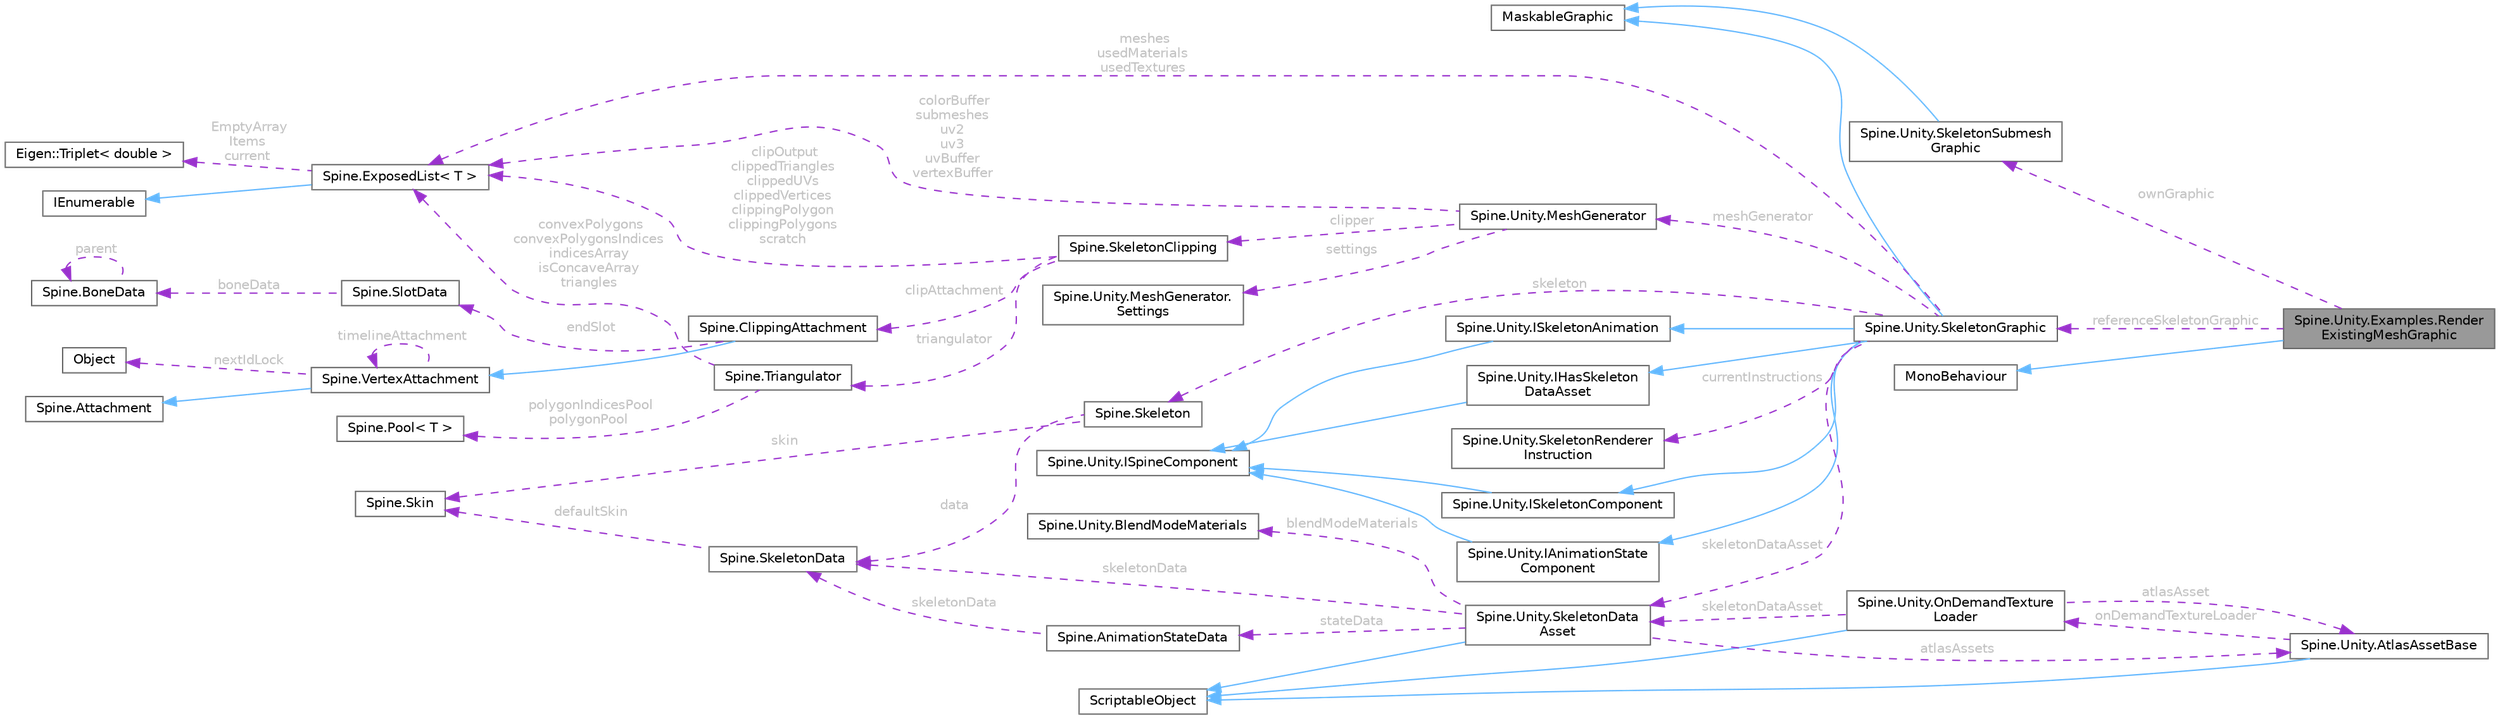 digraph "Spine.Unity.Examples.RenderExistingMeshGraphic"
{
 // LATEX_PDF_SIZE
  bgcolor="transparent";
  edge [fontname=Helvetica,fontsize=10,labelfontname=Helvetica,labelfontsize=10];
  node [fontname=Helvetica,fontsize=10,shape=box,height=0.2,width=0.4];
  rankdir="LR";
  Node1 [id="Node000001",label="Spine.Unity.Examples.Render\lExistingMeshGraphic",height=0.2,width=0.4,color="gray40", fillcolor="grey60", style="filled", fontcolor="black",tooltip=" "];
  Node2 -> Node1 [id="edge50_Node000001_Node000002",dir="back",color="steelblue1",style="solid",tooltip=" "];
  Node2 [id="Node000002",label="MonoBehaviour",height=0.2,width=0.4,color="gray40", fillcolor="white", style="filled",tooltip=" "];
  Node3 -> Node1 [id="edge51_Node000001_Node000003",dir="back",color="darkorchid3",style="dashed",tooltip=" ",label=" referenceSkeletonGraphic",fontcolor="grey" ];
  Node3 [id="Node000003",label="Spine.Unity.SkeletonGraphic",height=0.2,width=0.4,color="gray40", fillcolor="white", style="filled",URL="$class_spine_1_1_unity_1_1_skeleton_graphic.html",tooltip=" "];
  Node4 -> Node3 [id="edge52_Node000003_Node000004",dir="back",color="steelblue1",style="solid",tooltip=" "];
  Node4 [id="Node000004",label="MaskableGraphic",height=0.2,width=0.4,color="gray40", fillcolor="white", style="filled",tooltip=" "];
  Node5 -> Node3 [id="edge53_Node000003_Node000005",dir="back",color="steelblue1",style="solid",tooltip=" "];
  Node5 [id="Node000005",label="Spine.Unity.ISkeletonComponent",height=0.2,width=0.4,color="gray40", fillcolor="white", style="filled",URL="$interface_spine_1_1_unity_1_1_i_skeleton_component.html",tooltip="A Spine-Unity Component that manages a Spine.Skeleton instance, instantiated from a SkeletonDataAsset..."];
  Node6 -> Node5 [id="edge54_Node000005_Node000006",dir="back",color="steelblue1",style="solid",tooltip=" "];
  Node6 [id="Node000006",label="Spine.Unity.ISpineComponent",height=0.2,width=0.4,color="gray40", fillcolor="white", style="filled",URL="$interface_spine_1_1_unity_1_1_i_spine_component.html",tooltip=" "];
  Node7 -> Node3 [id="edge55_Node000003_Node000007",dir="back",color="steelblue1",style="solid",tooltip=" "];
  Node7 [id="Node000007",label="Spine.Unity.IAnimationState\lComponent",height=0.2,width=0.4,color="gray40", fillcolor="white", style="filled",URL="$interface_spine_1_1_unity_1_1_i_animation_state_component.html",tooltip="A Spine-Unity Component that uses a Spine.AnimationState to animate its skeleton."];
  Node6 -> Node7 [id="edge56_Node000007_Node000006",dir="back",color="steelblue1",style="solid",tooltip=" "];
  Node8 -> Node3 [id="edge57_Node000003_Node000008",dir="back",color="steelblue1",style="solid",tooltip=" "];
  Node8 [id="Node000008",label="Spine.Unity.ISkeletonAnimation",height=0.2,width=0.4,color="gray40", fillcolor="white", style="filled",URL="$interface_spine_1_1_unity_1_1_i_skeleton_animation.html",tooltip="A Spine-Unity Component that animates a Skeleton but not necessarily with a Spine...."];
  Node6 -> Node8 [id="edge58_Node000008_Node000006",dir="back",color="steelblue1",style="solid",tooltip=" "];
  Node9 -> Node3 [id="edge59_Node000003_Node000009",dir="back",color="steelblue1",style="solid",tooltip=" "];
  Node9 [id="Node000009",label="Spine.Unity.IHasSkeleton\lDataAsset",height=0.2,width=0.4,color="gray40", fillcolor="white", style="filled",URL="$interface_spine_1_1_unity_1_1_i_has_skeleton_data_asset.html",tooltip="Holds a reference to a SkeletonDataAsset."];
  Node6 -> Node9 [id="edge60_Node000009_Node000006",dir="back",color="steelblue1",style="solid",tooltip=" "];
  Node10 -> Node3 [id="edge61_Node000003_Node000010",dir="back",color="darkorchid3",style="dashed",tooltip=" ",label=" skeletonDataAsset",fontcolor="grey" ];
  Node10 [id="Node000010",label="Spine.Unity.SkeletonData\lAsset",height=0.2,width=0.4,color="gray40", fillcolor="white", style="filled",URL="$class_spine_1_1_unity_1_1_skeleton_data_asset.html",tooltip=" "];
  Node11 -> Node10 [id="edge62_Node000010_Node000011",dir="back",color="steelblue1",style="solid",tooltip=" "];
  Node11 [id="Node000011",label="ScriptableObject",height=0.2,width=0.4,color="gray40", fillcolor="white", style="filled",tooltip=" "];
  Node12 -> Node10 [id="edge63_Node000010_Node000012",dir="back",color="darkorchid3",style="dashed",tooltip=" ",label=" atlasAssets",fontcolor="grey" ];
  Node12 [id="Node000012",label="Spine.Unity.AtlasAssetBase",height=0.2,width=0.4,color="gray40", fillcolor="white", style="filled",URL="$class_spine_1_1_unity_1_1_atlas_asset_base.html",tooltip=" "];
  Node11 -> Node12 [id="edge64_Node000012_Node000011",dir="back",color="steelblue1",style="solid",tooltip=" "];
  Node13 -> Node12 [id="edge65_Node000012_Node000013",dir="back",color="darkorchid3",style="dashed",tooltip=" ",label=" onDemandTextureLoader",fontcolor="grey" ];
  Node13 [id="Node000013",label="Spine.Unity.OnDemandTexture\lLoader",height=0.2,width=0.4,color="gray40", fillcolor="white", style="filled",URL="$class_spine_1_1_unity_1_1_on_demand_texture_loader.html",tooltip=" "];
  Node11 -> Node13 [id="edge66_Node000013_Node000011",dir="back",color="steelblue1",style="solid",tooltip=" "];
  Node12 -> Node13 [id="edge67_Node000013_Node000012",dir="back",color="darkorchid3",style="dashed",tooltip=" ",label=" atlasAsset",fontcolor="grey" ];
  Node10 -> Node13 [id="edge68_Node000013_Node000010",dir="back",color="darkorchid3",style="dashed",tooltip=" ",label=" skeletonDataAsset",fontcolor="grey" ];
  Node14 -> Node10 [id="edge69_Node000010_Node000014",dir="back",color="darkorchid3",style="dashed",tooltip=" ",label=" blendModeMaterials",fontcolor="grey" ];
  Node14 [id="Node000014",label="Spine.Unity.BlendModeMaterials",height=0.2,width=0.4,color="gray40", fillcolor="white", style="filled",URL="$class_spine_1_1_unity_1_1_blend_mode_materials.html",tooltip=" "];
  Node15 -> Node10 [id="edge70_Node000010_Node000015",dir="back",color="darkorchid3",style="dashed",tooltip=" ",label=" skeletonData",fontcolor="grey" ];
  Node15 [id="Node000015",label="Spine.SkeletonData",height=0.2,width=0.4,color="gray40", fillcolor="white", style="filled",URL="$class_spine_1_1_skeleton_data.html",tooltip="Stores the setup pose and all of the stateless data for a skeleton."];
  Node16 -> Node15 [id="edge71_Node000015_Node000016",dir="back",color="darkorchid3",style="dashed",tooltip=" ",label=" defaultSkin",fontcolor="grey" ];
  Node16 [id="Node000016",label="Spine.Skin",height=0.2,width=0.4,color="gray40", fillcolor="white", style="filled",URL="$class_spine_1_1_skin.html",tooltip="Stores attachments by slot index and attachment name."];
  Node17 -> Node10 [id="edge72_Node000010_Node000017",dir="back",color="darkorchid3",style="dashed",tooltip=" ",label=" stateData",fontcolor="grey" ];
  Node17 [id="Node000017",label="Spine.AnimationStateData",height=0.2,width=0.4,color="gray40", fillcolor="white", style="filled",URL="$class_spine_1_1_animation_state_data.html",tooltip="Stores mix (crossfade) durations to be applied when AnimationState animations are changed."];
  Node15 -> Node17 [id="edge73_Node000017_Node000015",dir="back",color="darkorchid3",style="dashed",tooltip=" ",label=" skeletonData",fontcolor="grey" ];
  Node18 -> Node3 [id="edge74_Node000003_Node000018",dir="back",color="darkorchid3",style="dashed",tooltip=" ",label=" skeleton",fontcolor="grey" ];
  Node18 [id="Node000018",label="Spine.Skeleton",height=0.2,width=0.4,color="gray40", fillcolor="white", style="filled",URL="$class_spine_1_1_skeleton.html",tooltip=" "];
  Node15 -> Node18 [id="edge75_Node000018_Node000015",dir="back",color="darkorchid3",style="dashed",tooltip=" ",label=" data",fontcolor="grey" ];
  Node16 -> Node18 [id="edge76_Node000018_Node000016",dir="back",color="darkorchid3",style="dashed",tooltip=" ",label=" skin",fontcolor="grey" ];
  Node19 -> Node3 [id="edge77_Node000003_Node000019",dir="back",color="darkorchid3",style="dashed",tooltip=" ",label=" meshGenerator",fontcolor="grey" ];
  Node19 [id="Node000019",label="Spine.Unity.MeshGenerator",height=0.2,width=0.4,color="gray40", fillcolor="white", style="filled",URL="$class_spine_1_1_unity_1_1_mesh_generator.html",tooltip="Holds several methods to prepare and generate a UnityEngine mesh based on a skeleton...."];
  Node20 -> Node19 [id="edge78_Node000019_Node000020",dir="back",color="darkorchid3",style="dashed",tooltip=" ",label=" settings",fontcolor="grey" ];
  Node20 [id="Node000020",label="Spine.Unity.MeshGenerator.\lSettings",height=0.2,width=0.4,color="gray40", fillcolor="white", style="filled",URL="$struct_spine_1_1_unity_1_1_mesh_generator_1_1_settings.html",tooltip=" "];
  Node21 -> Node19 [id="edge79_Node000019_Node000021",dir="back",color="darkorchid3",style="dashed",tooltip=" ",label=" colorBuffer\nsubmeshes\nuv2\nuv3\nuvBuffer\nvertexBuffer",fontcolor="grey" ];
  Node21 [id="Node000021",label="Spine.ExposedList\< T \>",height=0.2,width=0.4,color="gray40", fillcolor="white", style="filled",URL="$class_spine_1_1_exposed_list-1-g.html",tooltip=" "];
  Node22 -> Node21 [id="edge80_Node000021_Node000022",dir="back",color="steelblue1",style="solid",tooltip=" "];
  Node22 [id="Node000022",label="IEnumerable",height=0.2,width=0.4,color="gray40", fillcolor="white", style="filled",tooltip=" "];
  Node23 -> Node21 [id="edge81_Node000021_Node000023",dir="back",color="darkorchid3",style="dashed",tooltip=" ",label=" EmptyArray\nItems\ncurrent",fontcolor="grey" ];
  Node23 [id="Node000023",label="Eigen::Triplet\< double \>",height=0.2,width=0.4,color="gray40", fillcolor="white", style="filled",URL="$class_eigen_1_1_triplet.html",tooltip=" "];
  Node24 -> Node19 [id="edge82_Node000019_Node000024",dir="back",color="darkorchid3",style="dashed",tooltip=" ",label=" clipper",fontcolor="grey" ];
  Node24 [id="Node000024",label="Spine.SkeletonClipping",height=0.2,width=0.4,color="gray40", fillcolor="white", style="filled",URL="$class_spine_1_1_skeleton_clipping.html",tooltip=" "];
  Node25 -> Node24 [id="edge83_Node000024_Node000025",dir="back",color="darkorchid3",style="dashed",tooltip=" ",label=" triangulator",fontcolor="grey" ];
  Node25 [id="Node000025",label="Spine.Triangulator",height=0.2,width=0.4,color="gray40", fillcolor="white", style="filled",URL="$class_spine_1_1_triangulator.html",tooltip=" "];
  Node21 -> Node25 [id="edge84_Node000025_Node000021",dir="back",color="darkorchid3",style="dashed",tooltip=" ",label=" convexPolygons\nconvexPolygonsIndices\nindicesArray\nisConcaveArray\ntriangles",fontcolor="grey" ];
  Node26 -> Node25 [id="edge85_Node000025_Node000026",dir="back",color="darkorchid3",style="dashed",tooltip=" ",label=" polygonIndicesPool\npolygonPool",fontcolor="grey" ];
  Node26 [id="Node000026",label="Spine.Pool\< T \>",height=0.2,width=0.4,color="gray40", fillcolor="white", style="filled",URL="$class_spine_1_1_pool-1-g.html",tooltip=" "];
  Node21 -> Node24 [id="edge86_Node000024_Node000021",dir="back",color="darkorchid3",style="dashed",tooltip=" ",label=" clipOutput\nclippedTriangles\nclippedUVs\nclippedVertices\nclippingPolygon\nclippingPolygons\nscratch",fontcolor="grey" ];
  Node27 -> Node24 [id="edge87_Node000024_Node000027",dir="back",color="darkorchid3",style="dashed",tooltip=" ",label=" clipAttachment",fontcolor="grey" ];
  Node27 [id="Node000027",label="Spine.ClippingAttachment",height=0.2,width=0.4,color="gray40", fillcolor="white", style="filled",URL="$class_spine_1_1_clipping_attachment.html",tooltip=" "];
  Node28 -> Node27 [id="edge88_Node000027_Node000028",dir="back",color="steelblue1",style="solid",tooltip=" "];
  Node28 [id="Node000028",label="Spine.VertexAttachment",height=0.2,width=0.4,color="gray40", fillcolor="white", style="filled",URL="$class_spine_1_1_vertex_attachment.html",tooltip=">An attachment with vertices that are transformed by one or more bones and can be deformed by a slot'..."];
  Node29 -> Node28 [id="edge89_Node000028_Node000029",dir="back",color="steelblue1",style="solid",tooltip=" "];
  Node29 [id="Node000029",label="Spine.Attachment",height=0.2,width=0.4,color="gray40", fillcolor="white", style="filled",URL="$class_spine_1_1_attachment.html",tooltip="The base class for all attachments."];
  Node30 -> Node28 [id="edge90_Node000028_Node000030",dir="back",color="darkorchid3",style="dashed",tooltip=" ",label=" nextIdLock",fontcolor="grey" ];
  Node30 [id="Node000030",label="Object",height=0.2,width=0.4,color="gray40", fillcolor="white", style="filled",URL="$class_object.html",tooltip=" "];
  Node28 -> Node28 [id="edge91_Node000028_Node000028",dir="back",color="darkorchid3",style="dashed",tooltip=" ",label=" timelineAttachment",fontcolor="grey" ];
  Node31 -> Node27 [id="edge92_Node000027_Node000031",dir="back",color="darkorchid3",style="dashed",tooltip=" ",label=" endSlot",fontcolor="grey" ];
  Node31 [id="Node000031",label="Spine.SlotData",height=0.2,width=0.4,color="gray40", fillcolor="white", style="filled",URL="$class_spine_1_1_slot_data.html",tooltip=" "];
  Node32 -> Node31 [id="edge93_Node000031_Node000032",dir="back",color="darkorchid3",style="dashed",tooltip=" ",label=" boneData",fontcolor="grey" ];
  Node32 [id="Node000032",label="Spine.BoneData",height=0.2,width=0.4,color="gray40", fillcolor="white", style="filled",URL="$class_spine_1_1_bone_data.html",tooltip=" "];
  Node32 -> Node32 [id="edge94_Node000032_Node000032",dir="back",color="darkorchid3",style="dashed",tooltip=" ",label=" parent",fontcolor="grey" ];
  Node33 -> Node3 [id="edge95_Node000003_Node000033",dir="back",color="darkorchid3",style="dashed",tooltip=" ",label=" currentInstructions",fontcolor="grey" ];
  Node33 [id="Node000033",label="Spine.Unity.SkeletonRenderer\lInstruction",height=0.2,width=0.4,color="gray40", fillcolor="white", style="filled",URL="$class_spine_1_1_unity_1_1_skeleton_renderer_instruction.html",tooltip="Instructions used by a SkeletonRenderer to render a mesh."];
  Node21 -> Node3 [id="edge96_Node000003_Node000021",dir="back",color="darkorchid3",style="dashed",tooltip=" ",label=" meshes\nusedMaterials\nusedTextures",fontcolor="grey" ];
  Node34 -> Node1 [id="edge97_Node000001_Node000034",dir="back",color="darkorchid3",style="dashed",tooltip=" ",label=" ownGraphic",fontcolor="grey" ];
  Node34 [id="Node000034",label="Spine.Unity.SkeletonSubmesh\lGraphic",height=0.2,width=0.4,color="gray40", fillcolor="white", style="filled",URL="$class_spine_1_1_unity_1_1_skeleton_submesh_graphic.html",tooltip="A minimal MaskableGraphic subclass for rendering multiple submeshes at a SkeletonGraphic."];
  Node4 -> Node34 [id="edge98_Node000034_Node000004",dir="back",color="steelblue1",style="solid",tooltip=" "];
}
